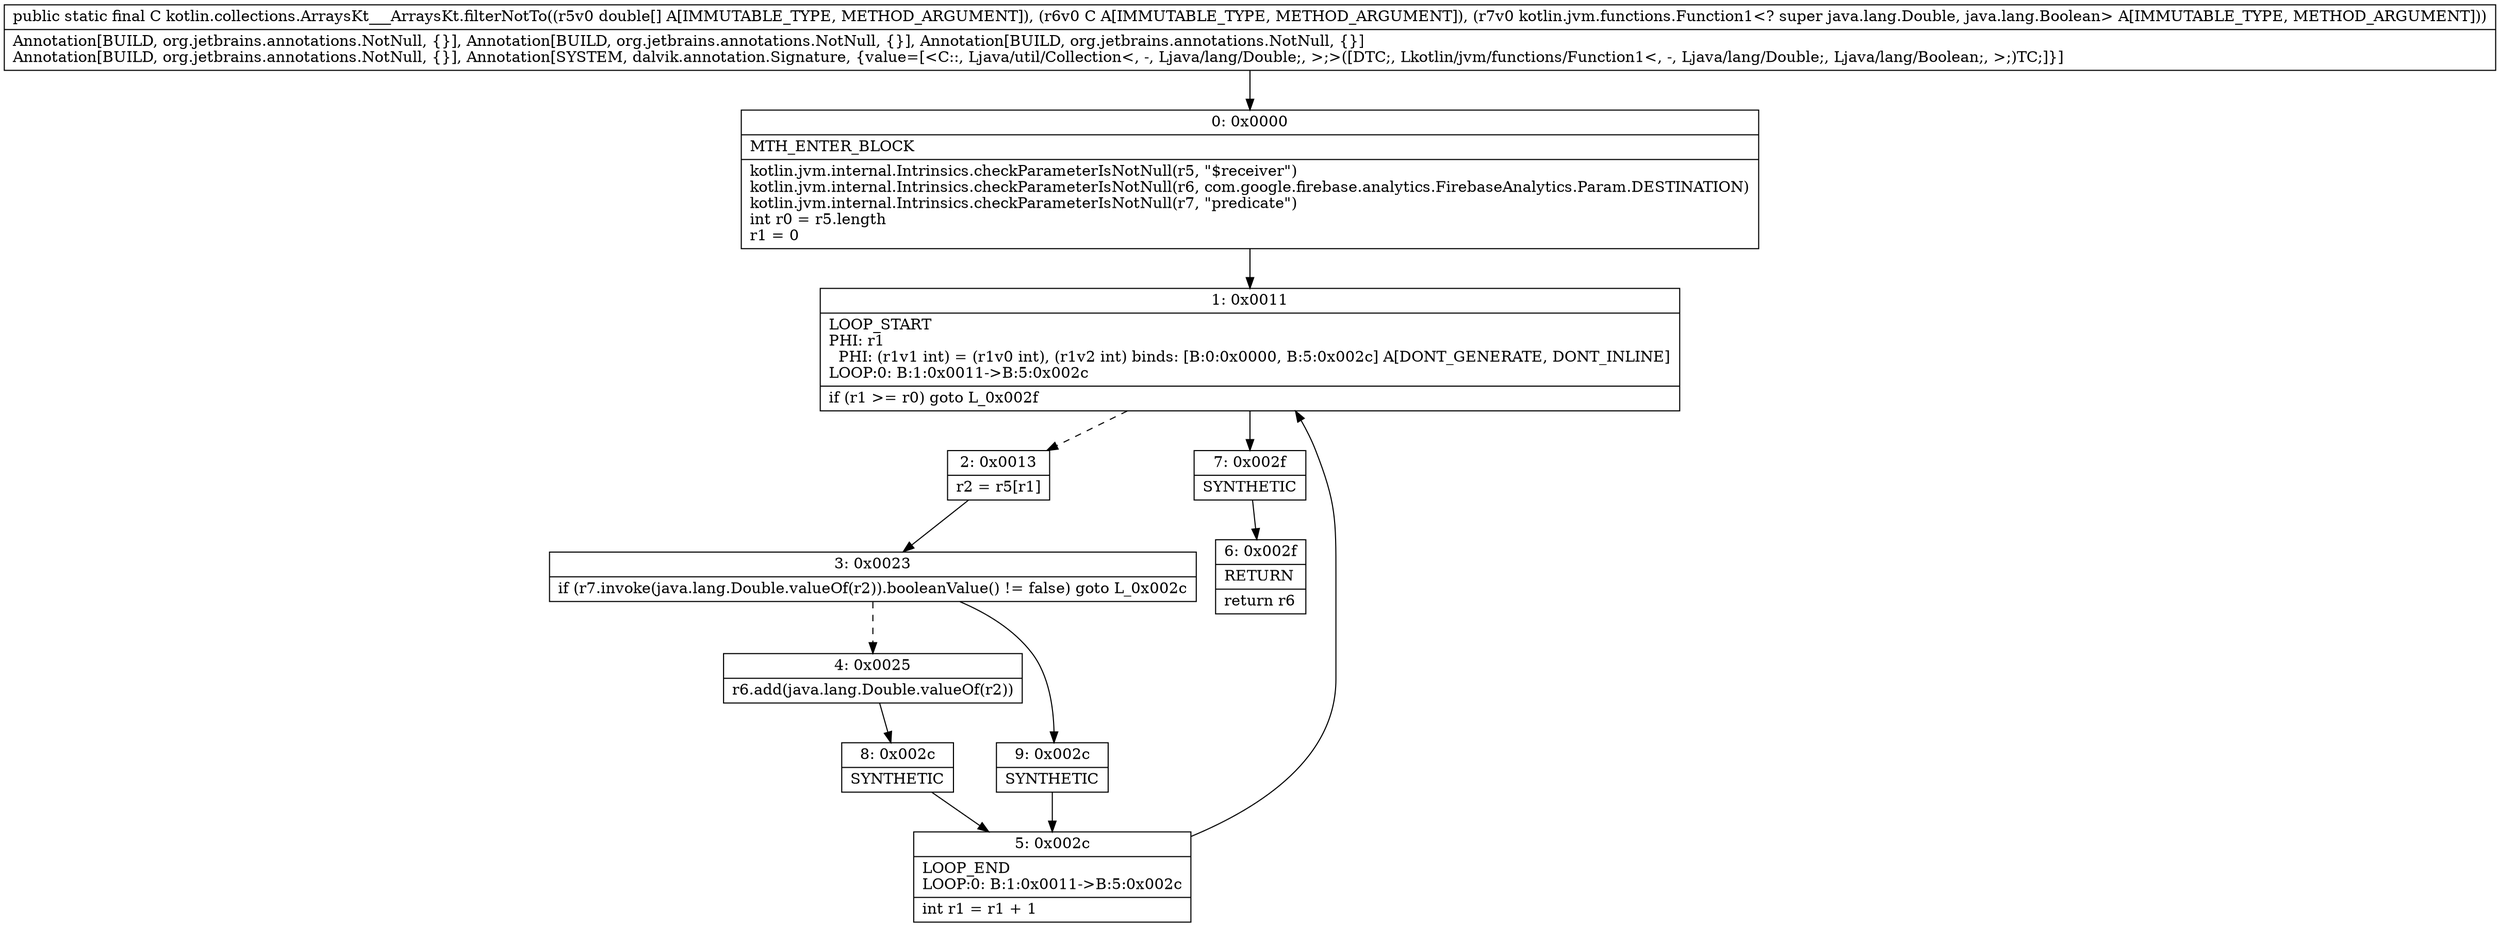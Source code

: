 digraph "CFG forkotlin.collections.ArraysKt___ArraysKt.filterNotTo([DLjava\/util\/Collection;Lkotlin\/jvm\/functions\/Function1;)Ljava\/util\/Collection;" {
Node_0 [shape=record,label="{0\:\ 0x0000|MTH_ENTER_BLOCK\l|kotlin.jvm.internal.Intrinsics.checkParameterIsNotNull(r5, \"$receiver\")\lkotlin.jvm.internal.Intrinsics.checkParameterIsNotNull(r6, com.google.firebase.analytics.FirebaseAnalytics.Param.DESTINATION)\lkotlin.jvm.internal.Intrinsics.checkParameterIsNotNull(r7, \"predicate\")\lint r0 = r5.length\lr1 = 0\l}"];
Node_1 [shape=record,label="{1\:\ 0x0011|LOOP_START\lPHI: r1 \l  PHI: (r1v1 int) = (r1v0 int), (r1v2 int) binds: [B:0:0x0000, B:5:0x002c] A[DONT_GENERATE, DONT_INLINE]\lLOOP:0: B:1:0x0011\-\>B:5:0x002c\l|if (r1 \>= r0) goto L_0x002f\l}"];
Node_2 [shape=record,label="{2\:\ 0x0013|r2 = r5[r1]\l}"];
Node_3 [shape=record,label="{3\:\ 0x0023|if (r7.invoke(java.lang.Double.valueOf(r2)).booleanValue() != false) goto L_0x002c\l}"];
Node_4 [shape=record,label="{4\:\ 0x0025|r6.add(java.lang.Double.valueOf(r2))\l}"];
Node_5 [shape=record,label="{5\:\ 0x002c|LOOP_END\lLOOP:0: B:1:0x0011\-\>B:5:0x002c\l|int r1 = r1 + 1\l}"];
Node_6 [shape=record,label="{6\:\ 0x002f|RETURN\l|return r6\l}"];
Node_7 [shape=record,label="{7\:\ 0x002f|SYNTHETIC\l}"];
Node_8 [shape=record,label="{8\:\ 0x002c|SYNTHETIC\l}"];
Node_9 [shape=record,label="{9\:\ 0x002c|SYNTHETIC\l}"];
MethodNode[shape=record,label="{public static final C kotlin.collections.ArraysKt___ArraysKt.filterNotTo((r5v0 double[] A[IMMUTABLE_TYPE, METHOD_ARGUMENT]), (r6v0 C A[IMMUTABLE_TYPE, METHOD_ARGUMENT]), (r7v0 kotlin.jvm.functions.Function1\<? super java.lang.Double, java.lang.Boolean\> A[IMMUTABLE_TYPE, METHOD_ARGUMENT]))  | Annotation[BUILD, org.jetbrains.annotations.NotNull, \{\}], Annotation[BUILD, org.jetbrains.annotations.NotNull, \{\}], Annotation[BUILD, org.jetbrains.annotations.NotNull, \{\}]\lAnnotation[BUILD, org.jetbrains.annotations.NotNull, \{\}], Annotation[SYSTEM, dalvik.annotation.Signature, \{value=[\<C::, Ljava\/util\/Collection\<, \-, Ljava\/lang\/Double;, \>;\>([DTC;, Lkotlin\/jvm\/functions\/Function1\<, \-, Ljava\/lang\/Double;, Ljava\/lang\/Boolean;, \>;)TC;]\}]\l}"];
MethodNode -> Node_0;
Node_0 -> Node_1;
Node_1 -> Node_2[style=dashed];
Node_1 -> Node_7;
Node_2 -> Node_3;
Node_3 -> Node_4[style=dashed];
Node_3 -> Node_9;
Node_4 -> Node_8;
Node_5 -> Node_1;
Node_7 -> Node_6;
Node_8 -> Node_5;
Node_9 -> Node_5;
}


